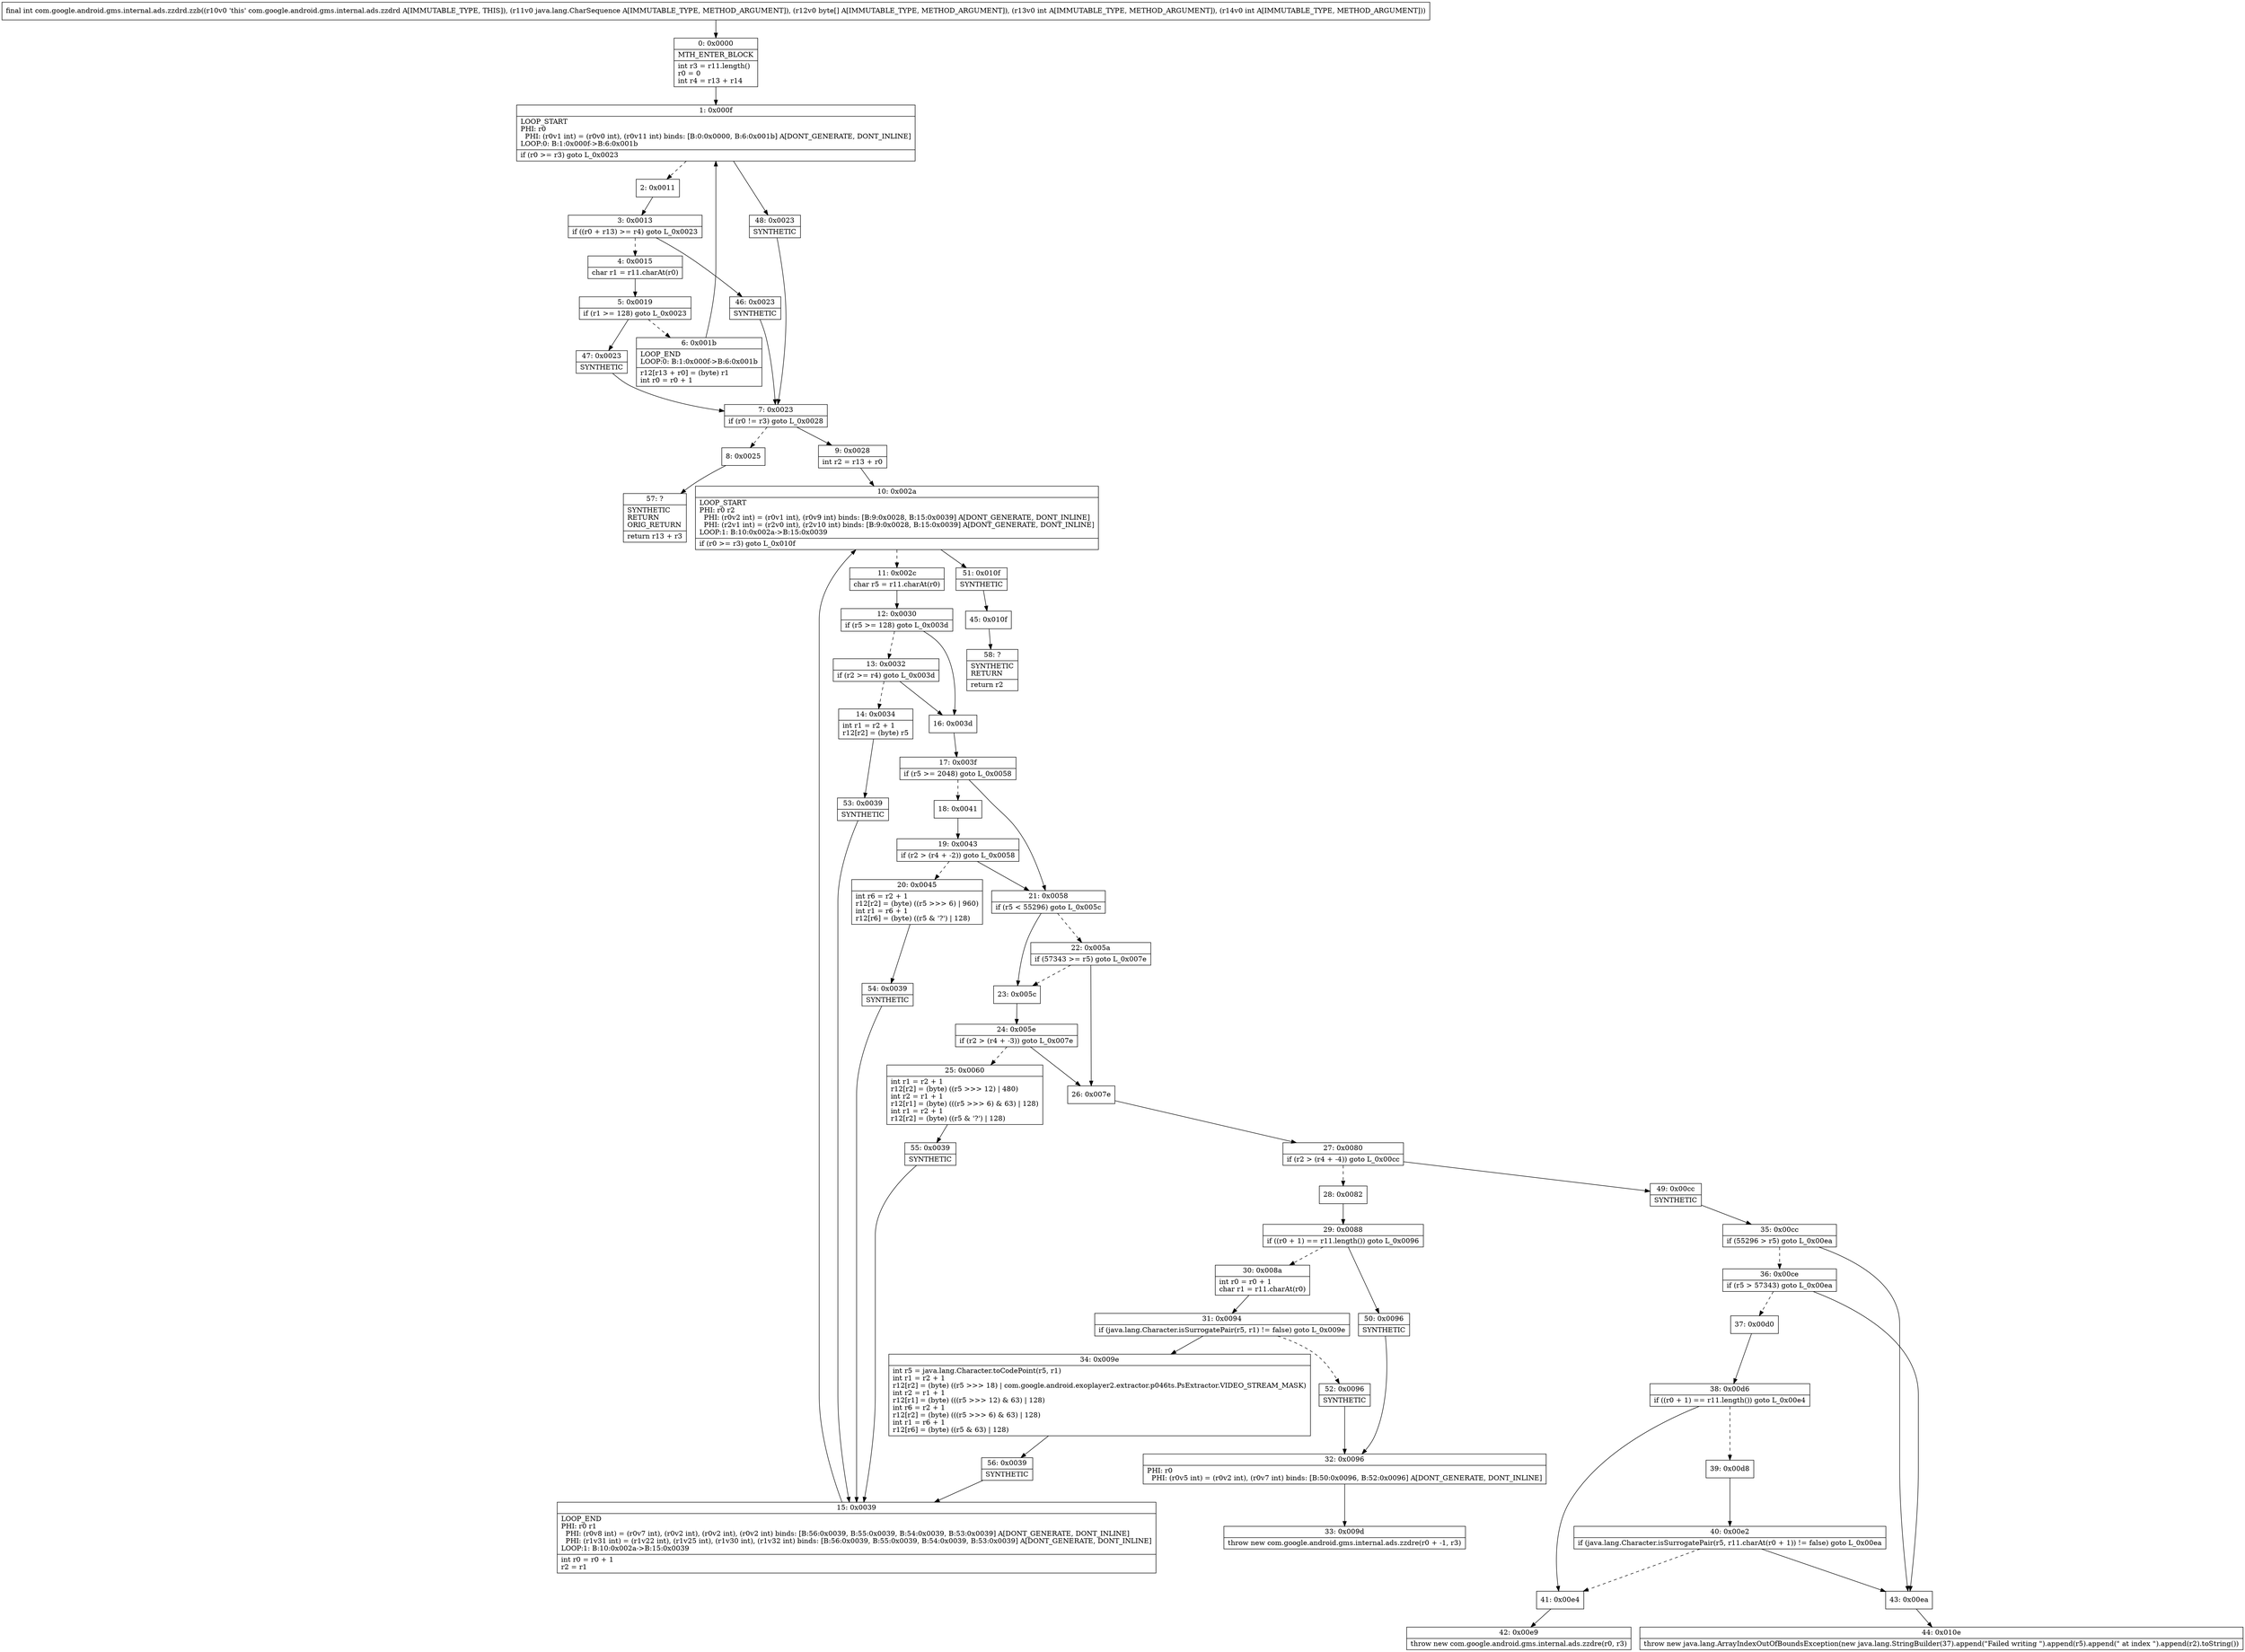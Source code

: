 digraph "CFG forcom.google.android.gms.internal.ads.zzdrd.zzb(Ljava\/lang\/CharSequence;[BII)I" {
Node_0 [shape=record,label="{0\:\ 0x0000|MTH_ENTER_BLOCK\l|int r3 = r11.length()\lr0 = 0\lint r4 = r13 + r14\l}"];
Node_1 [shape=record,label="{1\:\ 0x000f|LOOP_START\lPHI: r0 \l  PHI: (r0v1 int) = (r0v0 int), (r0v11 int) binds: [B:0:0x0000, B:6:0x001b] A[DONT_GENERATE, DONT_INLINE]\lLOOP:0: B:1:0x000f\-\>B:6:0x001b\l|if (r0 \>= r3) goto L_0x0023\l}"];
Node_2 [shape=record,label="{2\:\ 0x0011}"];
Node_3 [shape=record,label="{3\:\ 0x0013|if ((r0 + r13) \>= r4) goto L_0x0023\l}"];
Node_4 [shape=record,label="{4\:\ 0x0015|char r1 = r11.charAt(r0)\l}"];
Node_5 [shape=record,label="{5\:\ 0x0019|if (r1 \>= 128) goto L_0x0023\l}"];
Node_6 [shape=record,label="{6\:\ 0x001b|LOOP_END\lLOOP:0: B:1:0x000f\-\>B:6:0x001b\l|r12[r13 + r0] = (byte) r1\lint r0 = r0 + 1\l}"];
Node_7 [shape=record,label="{7\:\ 0x0023|if (r0 != r3) goto L_0x0028\l}"];
Node_8 [shape=record,label="{8\:\ 0x0025}"];
Node_9 [shape=record,label="{9\:\ 0x0028|int r2 = r13 + r0\l}"];
Node_10 [shape=record,label="{10\:\ 0x002a|LOOP_START\lPHI: r0 r2 \l  PHI: (r0v2 int) = (r0v1 int), (r0v9 int) binds: [B:9:0x0028, B:15:0x0039] A[DONT_GENERATE, DONT_INLINE]\l  PHI: (r2v1 int) = (r2v0 int), (r2v10 int) binds: [B:9:0x0028, B:15:0x0039] A[DONT_GENERATE, DONT_INLINE]\lLOOP:1: B:10:0x002a\-\>B:15:0x0039\l|if (r0 \>= r3) goto L_0x010f\l}"];
Node_11 [shape=record,label="{11\:\ 0x002c|char r5 = r11.charAt(r0)\l}"];
Node_12 [shape=record,label="{12\:\ 0x0030|if (r5 \>= 128) goto L_0x003d\l}"];
Node_13 [shape=record,label="{13\:\ 0x0032|if (r2 \>= r4) goto L_0x003d\l}"];
Node_14 [shape=record,label="{14\:\ 0x0034|int r1 = r2 + 1\lr12[r2] = (byte) r5\l}"];
Node_15 [shape=record,label="{15\:\ 0x0039|LOOP_END\lPHI: r0 r1 \l  PHI: (r0v8 int) = (r0v7 int), (r0v2 int), (r0v2 int), (r0v2 int) binds: [B:56:0x0039, B:55:0x0039, B:54:0x0039, B:53:0x0039] A[DONT_GENERATE, DONT_INLINE]\l  PHI: (r1v31 int) = (r1v22 int), (r1v25 int), (r1v30 int), (r1v32 int) binds: [B:56:0x0039, B:55:0x0039, B:54:0x0039, B:53:0x0039] A[DONT_GENERATE, DONT_INLINE]\lLOOP:1: B:10:0x002a\-\>B:15:0x0039\l|int r0 = r0 + 1\lr2 = r1\l}"];
Node_16 [shape=record,label="{16\:\ 0x003d}"];
Node_17 [shape=record,label="{17\:\ 0x003f|if (r5 \>= 2048) goto L_0x0058\l}"];
Node_18 [shape=record,label="{18\:\ 0x0041}"];
Node_19 [shape=record,label="{19\:\ 0x0043|if (r2 \> (r4 + \-2)) goto L_0x0058\l}"];
Node_20 [shape=record,label="{20\:\ 0x0045|int r6 = r2 + 1\lr12[r2] = (byte) ((r5 \>\>\> 6) \| 960)\lint r1 = r6 + 1\lr12[r6] = (byte) ((r5 & '?') \| 128)\l}"];
Node_21 [shape=record,label="{21\:\ 0x0058|if (r5 \< 55296) goto L_0x005c\l}"];
Node_22 [shape=record,label="{22\:\ 0x005a|if (57343 \>= r5) goto L_0x007e\l}"];
Node_23 [shape=record,label="{23\:\ 0x005c}"];
Node_24 [shape=record,label="{24\:\ 0x005e|if (r2 \> (r4 + \-3)) goto L_0x007e\l}"];
Node_25 [shape=record,label="{25\:\ 0x0060|int r1 = r2 + 1\lr12[r2] = (byte) ((r5 \>\>\> 12) \| 480)\lint r2 = r1 + 1\lr12[r1] = (byte) (((r5 \>\>\> 6) & 63) \| 128)\lint r1 = r2 + 1\lr12[r2] = (byte) ((r5 & '?') \| 128)\l}"];
Node_26 [shape=record,label="{26\:\ 0x007e}"];
Node_27 [shape=record,label="{27\:\ 0x0080|if (r2 \> (r4 + \-4)) goto L_0x00cc\l}"];
Node_28 [shape=record,label="{28\:\ 0x0082}"];
Node_29 [shape=record,label="{29\:\ 0x0088|if ((r0 + 1) == r11.length()) goto L_0x0096\l}"];
Node_30 [shape=record,label="{30\:\ 0x008a|int r0 = r0 + 1\lchar r1 = r11.charAt(r0)\l}"];
Node_31 [shape=record,label="{31\:\ 0x0094|if (java.lang.Character.isSurrogatePair(r5, r1) != false) goto L_0x009e\l}"];
Node_32 [shape=record,label="{32\:\ 0x0096|PHI: r0 \l  PHI: (r0v5 int) = (r0v2 int), (r0v7 int) binds: [B:50:0x0096, B:52:0x0096] A[DONT_GENERATE, DONT_INLINE]\l}"];
Node_33 [shape=record,label="{33\:\ 0x009d|throw new com.google.android.gms.internal.ads.zzdre(r0 + \-1, r3)\l}"];
Node_34 [shape=record,label="{34\:\ 0x009e|int r5 = java.lang.Character.toCodePoint(r5, r1)\lint r1 = r2 + 1\lr12[r2] = (byte) ((r5 \>\>\> 18) \| com.google.android.exoplayer2.extractor.p046ts.PsExtractor.VIDEO_STREAM_MASK)\lint r2 = r1 + 1\lr12[r1] = (byte) (((r5 \>\>\> 12) & 63) \| 128)\lint r6 = r2 + 1\lr12[r2] = (byte) (((r5 \>\>\> 6) & 63) \| 128)\lint r1 = r6 + 1\lr12[r6] = (byte) ((r5 & 63) \| 128)\l}"];
Node_35 [shape=record,label="{35\:\ 0x00cc|if (55296 \> r5) goto L_0x00ea\l}"];
Node_36 [shape=record,label="{36\:\ 0x00ce|if (r5 \> 57343) goto L_0x00ea\l}"];
Node_37 [shape=record,label="{37\:\ 0x00d0}"];
Node_38 [shape=record,label="{38\:\ 0x00d6|if ((r0 + 1) == r11.length()) goto L_0x00e4\l}"];
Node_39 [shape=record,label="{39\:\ 0x00d8}"];
Node_40 [shape=record,label="{40\:\ 0x00e2|if (java.lang.Character.isSurrogatePair(r5, r11.charAt(r0 + 1)) != false) goto L_0x00ea\l}"];
Node_41 [shape=record,label="{41\:\ 0x00e4}"];
Node_42 [shape=record,label="{42\:\ 0x00e9|throw new com.google.android.gms.internal.ads.zzdre(r0, r3)\l}"];
Node_43 [shape=record,label="{43\:\ 0x00ea}"];
Node_44 [shape=record,label="{44\:\ 0x010e|throw new java.lang.ArrayIndexOutOfBoundsException(new java.lang.StringBuilder(37).append(\"Failed writing \").append(r5).append(\" at index \").append(r2).toString())\l}"];
Node_45 [shape=record,label="{45\:\ 0x010f}"];
Node_46 [shape=record,label="{46\:\ 0x0023|SYNTHETIC\l}"];
Node_47 [shape=record,label="{47\:\ 0x0023|SYNTHETIC\l}"];
Node_48 [shape=record,label="{48\:\ 0x0023|SYNTHETIC\l}"];
Node_49 [shape=record,label="{49\:\ 0x00cc|SYNTHETIC\l}"];
Node_50 [shape=record,label="{50\:\ 0x0096|SYNTHETIC\l}"];
Node_51 [shape=record,label="{51\:\ 0x010f|SYNTHETIC\l}"];
Node_52 [shape=record,label="{52\:\ 0x0096|SYNTHETIC\l}"];
Node_53 [shape=record,label="{53\:\ 0x0039|SYNTHETIC\l}"];
Node_54 [shape=record,label="{54\:\ 0x0039|SYNTHETIC\l}"];
Node_55 [shape=record,label="{55\:\ 0x0039|SYNTHETIC\l}"];
Node_56 [shape=record,label="{56\:\ 0x0039|SYNTHETIC\l}"];
Node_57 [shape=record,label="{57\:\ ?|SYNTHETIC\lRETURN\lORIG_RETURN\l|return r13 + r3\l}"];
Node_58 [shape=record,label="{58\:\ ?|SYNTHETIC\lRETURN\l|return r2\l}"];
MethodNode[shape=record,label="{final int com.google.android.gms.internal.ads.zzdrd.zzb((r10v0 'this' com.google.android.gms.internal.ads.zzdrd A[IMMUTABLE_TYPE, THIS]), (r11v0 java.lang.CharSequence A[IMMUTABLE_TYPE, METHOD_ARGUMENT]), (r12v0 byte[] A[IMMUTABLE_TYPE, METHOD_ARGUMENT]), (r13v0 int A[IMMUTABLE_TYPE, METHOD_ARGUMENT]), (r14v0 int A[IMMUTABLE_TYPE, METHOD_ARGUMENT])) }"];
MethodNode -> Node_0;
Node_0 -> Node_1;
Node_1 -> Node_2[style=dashed];
Node_1 -> Node_48;
Node_2 -> Node_3;
Node_3 -> Node_4[style=dashed];
Node_3 -> Node_46;
Node_4 -> Node_5;
Node_5 -> Node_6[style=dashed];
Node_5 -> Node_47;
Node_6 -> Node_1;
Node_7 -> Node_8[style=dashed];
Node_7 -> Node_9;
Node_8 -> Node_57;
Node_9 -> Node_10;
Node_10 -> Node_11[style=dashed];
Node_10 -> Node_51;
Node_11 -> Node_12;
Node_12 -> Node_13[style=dashed];
Node_12 -> Node_16;
Node_13 -> Node_14[style=dashed];
Node_13 -> Node_16;
Node_14 -> Node_53;
Node_15 -> Node_10;
Node_16 -> Node_17;
Node_17 -> Node_18[style=dashed];
Node_17 -> Node_21;
Node_18 -> Node_19;
Node_19 -> Node_20[style=dashed];
Node_19 -> Node_21;
Node_20 -> Node_54;
Node_21 -> Node_22[style=dashed];
Node_21 -> Node_23;
Node_22 -> Node_23[style=dashed];
Node_22 -> Node_26;
Node_23 -> Node_24;
Node_24 -> Node_25[style=dashed];
Node_24 -> Node_26;
Node_25 -> Node_55;
Node_26 -> Node_27;
Node_27 -> Node_28[style=dashed];
Node_27 -> Node_49;
Node_28 -> Node_29;
Node_29 -> Node_30[style=dashed];
Node_29 -> Node_50;
Node_30 -> Node_31;
Node_31 -> Node_34;
Node_31 -> Node_52[style=dashed];
Node_32 -> Node_33;
Node_34 -> Node_56;
Node_35 -> Node_36[style=dashed];
Node_35 -> Node_43;
Node_36 -> Node_37[style=dashed];
Node_36 -> Node_43;
Node_37 -> Node_38;
Node_38 -> Node_39[style=dashed];
Node_38 -> Node_41;
Node_39 -> Node_40;
Node_40 -> Node_41[style=dashed];
Node_40 -> Node_43;
Node_41 -> Node_42;
Node_43 -> Node_44;
Node_45 -> Node_58;
Node_46 -> Node_7;
Node_47 -> Node_7;
Node_48 -> Node_7;
Node_49 -> Node_35;
Node_50 -> Node_32;
Node_51 -> Node_45;
Node_52 -> Node_32;
Node_53 -> Node_15;
Node_54 -> Node_15;
Node_55 -> Node_15;
Node_56 -> Node_15;
}


